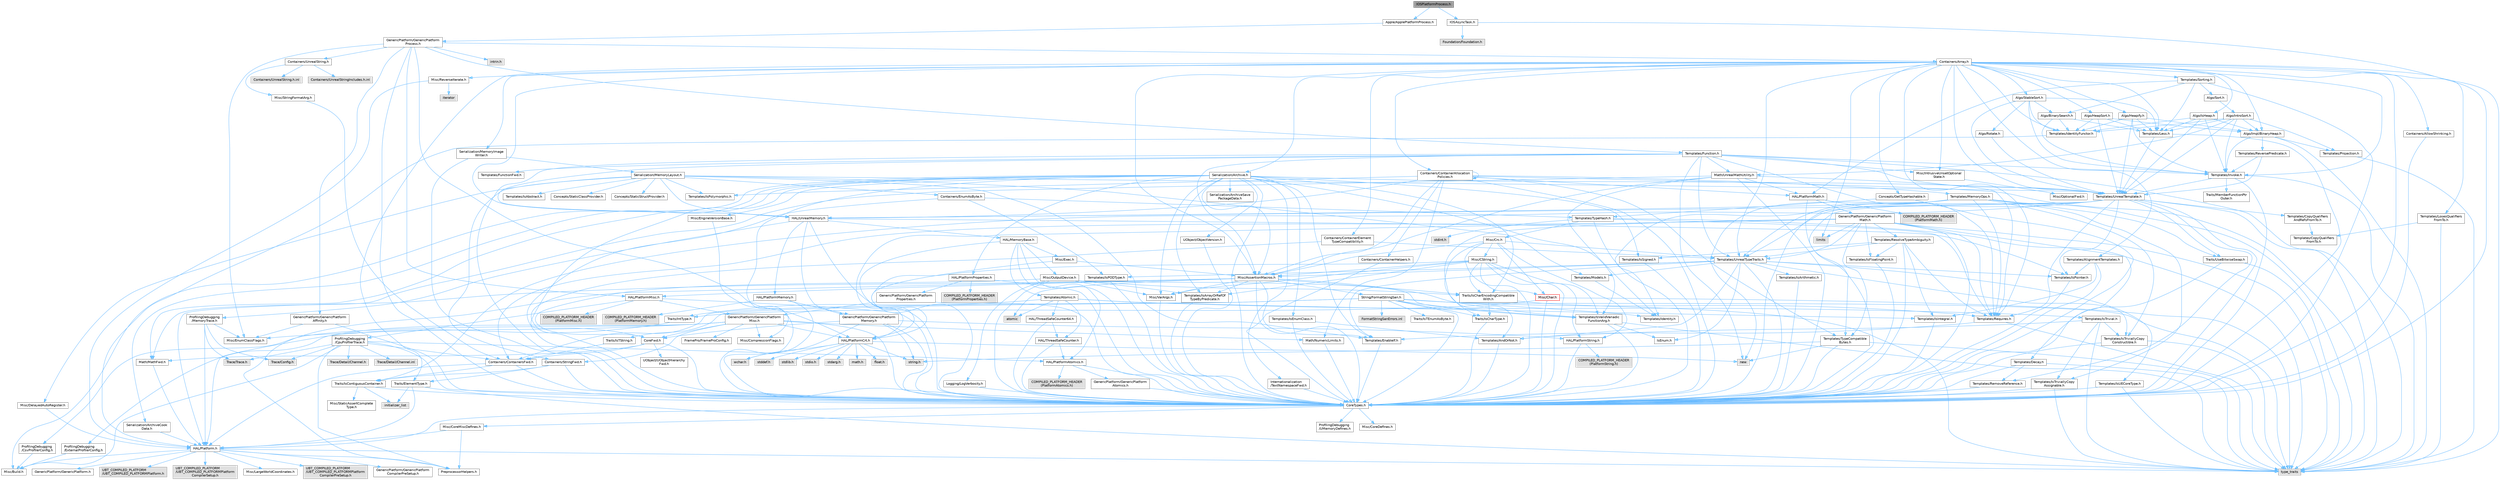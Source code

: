 digraph "IOSPlatformProcess.h"
{
 // INTERACTIVE_SVG=YES
 // LATEX_PDF_SIZE
  bgcolor="transparent";
  edge [fontname=Helvetica,fontsize=10,labelfontname=Helvetica,labelfontsize=10];
  node [fontname=Helvetica,fontsize=10,shape=box,height=0.2,width=0.4];
  Node1 [id="Node000001",label="IOSPlatformProcess.h",height=0.2,width=0.4,color="gray40", fillcolor="grey60", style="filled", fontcolor="black",tooltip=" "];
  Node1 -> Node2 [id="edge1_Node000001_Node000002",color="steelblue1",style="solid",tooltip=" "];
  Node2 [id="Node000002",label="Apple/ApplePlatformProcess.h",height=0.2,width=0.4,color="grey40", fillcolor="white", style="filled",URL="$d3/d32/ApplePlatformProcess_8h.html",tooltip=" "];
  Node2 -> Node3 [id="edge2_Node000002_Node000003",color="steelblue1",style="solid",tooltip=" "];
  Node3 [id="Node000003",label="GenericPlatform/GenericPlatform\lProcess.h",height=0.2,width=0.4,color="grey40", fillcolor="white", style="filled",URL="$d1/dee/GenericPlatformProcess_8h.html",tooltip=" "];
  Node3 -> Node4 [id="edge3_Node000003_Node000004",color="steelblue1",style="solid",tooltip=" "];
  Node4 [id="Node000004",label="Containers/Array.h",height=0.2,width=0.4,color="grey40", fillcolor="white", style="filled",URL="$df/dd0/Array_8h.html",tooltip=" "];
  Node4 -> Node5 [id="edge4_Node000004_Node000005",color="steelblue1",style="solid",tooltip=" "];
  Node5 [id="Node000005",label="CoreTypes.h",height=0.2,width=0.4,color="grey40", fillcolor="white", style="filled",URL="$dc/dec/CoreTypes_8h.html",tooltip=" "];
  Node5 -> Node6 [id="edge5_Node000005_Node000006",color="steelblue1",style="solid",tooltip=" "];
  Node6 [id="Node000006",label="HAL/Platform.h",height=0.2,width=0.4,color="grey40", fillcolor="white", style="filled",URL="$d9/dd0/Platform_8h.html",tooltip=" "];
  Node6 -> Node7 [id="edge6_Node000006_Node000007",color="steelblue1",style="solid",tooltip=" "];
  Node7 [id="Node000007",label="Misc/Build.h",height=0.2,width=0.4,color="grey40", fillcolor="white", style="filled",URL="$d3/dbb/Build_8h.html",tooltip=" "];
  Node6 -> Node8 [id="edge7_Node000006_Node000008",color="steelblue1",style="solid",tooltip=" "];
  Node8 [id="Node000008",label="Misc/LargeWorldCoordinates.h",height=0.2,width=0.4,color="grey40", fillcolor="white", style="filled",URL="$d2/dcb/LargeWorldCoordinates_8h.html",tooltip=" "];
  Node6 -> Node9 [id="edge8_Node000006_Node000009",color="steelblue1",style="solid",tooltip=" "];
  Node9 [id="Node000009",label="type_traits",height=0.2,width=0.4,color="grey60", fillcolor="#E0E0E0", style="filled",tooltip=" "];
  Node6 -> Node10 [id="edge9_Node000006_Node000010",color="steelblue1",style="solid",tooltip=" "];
  Node10 [id="Node000010",label="PreprocessorHelpers.h",height=0.2,width=0.4,color="grey40", fillcolor="white", style="filled",URL="$db/ddb/PreprocessorHelpers_8h.html",tooltip=" "];
  Node6 -> Node11 [id="edge10_Node000006_Node000011",color="steelblue1",style="solid",tooltip=" "];
  Node11 [id="Node000011",label="UBT_COMPILED_PLATFORM\l/UBT_COMPILED_PLATFORMPlatform\lCompilerPreSetup.h",height=0.2,width=0.4,color="grey60", fillcolor="#E0E0E0", style="filled",tooltip=" "];
  Node6 -> Node12 [id="edge11_Node000006_Node000012",color="steelblue1",style="solid",tooltip=" "];
  Node12 [id="Node000012",label="GenericPlatform/GenericPlatform\lCompilerPreSetup.h",height=0.2,width=0.4,color="grey40", fillcolor="white", style="filled",URL="$d9/dc8/GenericPlatformCompilerPreSetup_8h.html",tooltip=" "];
  Node6 -> Node13 [id="edge12_Node000006_Node000013",color="steelblue1",style="solid",tooltip=" "];
  Node13 [id="Node000013",label="GenericPlatform/GenericPlatform.h",height=0.2,width=0.4,color="grey40", fillcolor="white", style="filled",URL="$d6/d84/GenericPlatform_8h.html",tooltip=" "];
  Node6 -> Node14 [id="edge13_Node000006_Node000014",color="steelblue1",style="solid",tooltip=" "];
  Node14 [id="Node000014",label="UBT_COMPILED_PLATFORM\l/UBT_COMPILED_PLATFORMPlatform.h",height=0.2,width=0.4,color="grey60", fillcolor="#E0E0E0", style="filled",tooltip=" "];
  Node6 -> Node15 [id="edge14_Node000006_Node000015",color="steelblue1",style="solid",tooltip=" "];
  Node15 [id="Node000015",label="UBT_COMPILED_PLATFORM\l/UBT_COMPILED_PLATFORMPlatform\lCompilerSetup.h",height=0.2,width=0.4,color="grey60", fillcolor="#E0E0E0", style="filled",tooltip=" "];
  Node5 -> Node16 [id="edge15_Node000005_Node000016",color="steelblue1",style="solid",tooltip=" "];
  Node16 [id="Node000016",label="ProfilingDebugging\l/UMemoryDefines.h",height=0.2,width=0.4,color="grey40", fillcolor="white", style="filled",URL="$d2/da2/UMemoryDefines_8h.html",tooltip=" "];
  Node5 -> Node17 [id="edge16_Node000005_Node000017",color="steelblue1",style="solid",tooltip=" "];
  Node17 [id="Node000017",label="Misc/CoreMiscDefines.h",height=0.2,width=0.4,color="grey40", fillcolor="white", style="filled",URL="$da/d38/CoreMiscDefines_8h.html",tooltip=" "];
  Node17 -> Node6 [id="edge17_Node000017_Node000006",color="steelblue1",style="solid",tooltip=" "];
  Node17 -> Node10 [id="edge18_Node000017_Node000010",color="steelblue1",style="solid",tooltip=" "];
  Node5 -> Node18 [id="edge19_Node000005_Node000018",color="steelblue1",style="solid",tooltip=" "];
  Node18 [id="Node000018",label="Misc/CoreDefines.h",height=0.2,width=0.4,color="grey40", fillcolor="white", style="filled",URL="$d3/dd2/CoreDefines_8h.html",tooltip=" "];
  Node4 -> Node19 [id="edge20_Node000004_Node000019",color="steelblue1",style="solid",tooltip=" "];
  Node19 [id="Node000019",label="Misc/AssertionMacros.h",height=0.2,width=0.4,color="grey40", fillcolor="white", style="filled",URL="$d0/dfa/AssertionMacros_8h.html",tooltip=" "];
  Node19 -> Node5 [id="edge21_Node000019_Node000005",color="steelblue1",style="solid",tooltip=" "];
  Node19 -> Node6 [id="edge22_Node000019_Node000006",color="steelblue1",style="solid",tooltip=" "];
  Node19 -> Node20 [id="edge23_Node000019_Node000020",color="steelblue1",style="solid",tooltip=" "];
  Node20 [id="Node000020",label="HAL/PlatformMisc.h",height=0.2,width=0.4,color="grey40", fillcolor="white", style="filled",URL="$d0/df5/PlatformMisc_8h.html",tooltip=" "];
  Node20 -> Node5 [id="edge24_Node000020_Node000005",color="steelblue1",style="solid",tooltip=" "];
  Node20 -> Node21 [id="edge25_Node000020_Node000021",color="steelblue1",style="solid",tooltip=" "];
  Node21 [id="Node000021",label="GenericPlatform/GenericPlatform\lMisc.h",height=0.2,width=0.4,color="grey40", fillcolor="white", style="filled",URL="$db/d9a/GenericPlatformMisc_8h.html",tooltip=" "];
  Node21 -> Node22 [id="edge26_Node000021_Node000022",color="steelblue1",style="solid",tooltip=" "];
  Node22 [id="Node000022",label="Containers/StringFwd.h",height=0.2,width=0.4,color="grey40", fillcolor="white", style="filled",URL="$df/d37/StringFwd_8h.html",tooltip=" "];
  Node22 -> Node5 [id="edge27_Node000022_Node000005",color="steelblue1",style="solid",tooltip=" "];
  Node22 -> Node23 [id="edge28_Node000022_Node000023",color="steelblue1",style="solid",tooltip=" "];
  Node23 [id="Node000023",label="Traits/ElementType.h",height=0.2,width=0.4,color="grey40", fillcolor="white", style="filled",URL="$d5/d4f/ElementType_8h.html",tooltip=" "];
  Node23 -> Node6 [id="edge29_Node000023_Node000006",color="steelblue1",style="solid",tooltip=" "];
  Node23 -> Node24 [id="edge30_Node000023_Node000024",color="steelblue1",style="solid",tooltip=" "];
  Node24 [id="Node000024",label="initializer_list",height=0.2,width=0.4,color="grey60", fillcolor="#E0E0E0", style="filled",tooltip=" "];
  Node23 -> Node9 [id="edge31_Node000023_Node000009",color="steelblue1",style="solid",tooltip=" "];
  Node22 -> Node25 [id="edge32_Node000022_Node000025",color="steelblue1",style="solid",tooltip=" "];
  Node25 [id="Node000025",label="Traits/IsContiguousContainer.h",height=0.2,width=0.4,color="grey40", fillcolor="white", style="filled",URL="$d5/d3c/IsContiguousContainer_8h.html",tooltip=" "];
  Node25 -> Node5 [id="edge33_Node000025_Node000005",color="steelblue1",style="solid",tooltip=" "];
  Node25 -> Node26 [id="edge34_Node000025_Node000026",color="steelblue1",style="solid",tooltip=" "];
  Node26 [id="Node000026",label="Misc/StaticAssertComplete\lType.h",height=0.2,width=0.4,color="grey40", fillcolor="white", style="filled",URL="$d5/d4e/StaticAssertCompleteType_8h.html",tooltip=" "];
  Node25 -> Node24 [id="edge35_Node000025_Node000024",color="steelblue1",style="solid",tooltip=" "];
  Node21 -> Node27 [id="edge36_Node000021_Node000027",color="steelblue1",style="solid",tooltip=" "];
  Node27 [id="Node000027",label="CoreFwd.h",height=0.2,width=0.4,color="grey40", fillcolor="white", style="filled",URL="$d1/d1e/CoreFwd_8h.html",tooltip=" "];
  Node27 -> Node5 [id="edge37_Node000027_Node000005",color="steelblue1",style="solid",tooltip=" "];
  Node27 -> Node28 [id="edge38_Node000027_Node000028",color="steelblue1",style="solid",tooltip=" "];
  Node28 [id="Node000028",label="Containers/ContainersFwd.h",height=0.2,width=0.4,color="grey40", fillcolor="white", style="filled",URL="$d4/d0a/ContainersFwd_8h.html",tooltip=" "];
  Node28 -> Node6 [id="edge39_Node000028_Node000006",color="steelblue1",style="solid",tooltip=" "];
  Node28 -> Node5 [id="edge40_Node000028_Node000005",color="steelblue1",style="solid",tooltip=" "];
  Node28 -> Node25 [id="edge41_Node000028_Node000025",color="steelblue1",style="solid",tooltip=" "];
  Node27 -> Node29 [id="edge42_Node000027_Node000029",color="steelblue1",style="solid",tooltip=" "];
  Node29 [id="Node000029",label="Math/MathFwd.h",height=0.2,width=0.4,color="grey40", fillcolor="white", style="filled",URL="$d2/d10/MathFwd_8h.html",tooltip=" "];
  Node29 -> Node6 [id="edge43_Node000029_Node000006",color="steelblue1",style="solid",tooltip=" "];
  Node27 -> Node30 [id="edge44_Node000027_Node000030",color="steelblue1",style="solid",tooltip=" "];
  Node30 [id="Node000030",label="UObject/UObjectHierarchy\lFwd.h",height=0.2,width=0.4,color="grey40", fillcolor="white", style="filled",URL="$d3/d13/UObjectHierarchyFwd_8h.html",tooltip=" "];
  Node21 -> Node5 [id="edge45_Node000021_Node000005",color="steelblue1",style="solid",tooltip=" "];
  Node21 -> Node31 [id="edge46_Node000021_Node000031",color="steelblue1",style="solid",tooltip=" "];
  Node31 [id="Node000031",label="FramePro/FrameProConfig.h",height=0.2,width=0.4,color="grey40", fillcolor="white", style="filled",URL="$d7/d90/FrameProConfig_8h.html",tooltip=" "];
  Node21 -> Node32 [id="edge47_Node000021_Node000032",color="steelblue1",style="solid",tooltip=" "];
  Node32 [id="Node000032",label="HAL/PlatformCrt.h",height=0.2,width=0.4,color="grey40", fillcolor="white", style="filled",URL="$d8/d75/PlatformCrt_8h.html",tooltip=" "];
  Node32 -> Node33 [id="edge48_Node000032_Node000033",color="steelblue1",style="solid",tooltip=" "];
  Node33 [id="Node000033",label="new",height=0.2,width=0.4,color="grey60", fillcolor="#E0E0E0", style="filled",tooltip=" "];
  Node32 -> Node34 [id="edge49_Node000032_Node000034",color="steelblue1",style="solid",tooltip=" "];
  Node34 [id="Node000034",label="wchar.h",height=0.2,width=0.4,color="grey60", fillcolor="#E0E0E0", style="filled",tooltip=" "];
  Node32 -> Node35 [id="edge50_Node000032_Node000035",color="steelblue1",style="solid",tooltip=" "];
  Node35 [id="Node000035",label="stddef.h",height=0.2,width=0.4,color="grey60", fillcolor="#E0E0E0", style="filled",tooltip=" "];
  Node32 -> Node36 [id="edge51_Node000032_Node000036",color="steelblue1",style="solid",tooltip=" "];
  Node36 [id="Node000036",label="stdlib.h",height=0.2,width=0.4,color="grey60", fillcolor="#E0E0E0", style="filled",tooltip=" "];
  Node32 -> Node37 [id="edge52_Node000032_Node000037",color="steelblue1",style="solid",tooltip=" "];
  Node37 [id="Node000037",label="stdio.h",height=0.2,width=0.4,color="grey60", fillcolor="#E0E0E0", style="filled",tooltip=" "];
  Node32 -> Node38 [id="edge53_Node000032_Node000038",color="steelblue1",style="solid",tooltip=" "];
  Node38 [id="Node000038",label="stdarg.h",height=0.2,width=0.4,color="grey60", fillcolor="#E0E0E0", style="filled",tooltip=" "];
  Node32 -> Node39 [id="edge54_Node000032_Node000039",color="steelblue1",style="solid",tooltip=" "];
  Node39 [id="Node000039",label="math.h",height=0.2,width=0.4,color="grey60", fillcolor="#E0E0E0", style="filled",tooltip=" "];
  Node32 -> Node40 [id="edge55_Node000032_Node000040",color="steelblue1",style="solid",tooltip=" "];
  Node40 [id="Node000040",label="float.h",height=0.2,width=0.4,color="grey60", fillcolor="#E0E0E0", style="filled",tooltip=" "];
  Node32 -> Node41 [id="edge56_Node000032_Node000041",color="steelblue1",style="solid",tooltip=" "];
  Node41 [id="Node000041",label="string.h",height=0.2,width=0.4,color="grey60", fillcolor="#E0E0E0", style="filled",tooltip=" "];
  Node21 -> Node42 [id="edge57_Node000021_Node000042",color="steelblue1",style="solid",tooltip=" "];
  Node42 [id="Node000042",label="Math/NumericLimits.h",height=0.2,width=0.4,color="grey40", fillcolor="white", style="filled",URL="$df/d1b/NumericLimits_8h.html",tooltip=" "];
  Node42 -> Node5 [id="edge58_Node000042_Node000005",color="steelblue1",style="solid",tooltip=" "];
  Node21 -> Node43 [id="edge59_Node000021_Node000043",color="steelblue1",style="solid",tooltip=" "];
  Node43 [id="Node000043",label="Misc/CompressionFlags.h",height=0.2,width=0.4,color="grey40", fillcolor="white", style="filled",URL="$d9/d76/CompressionFlags_8h.html",tooltip=" "];
  Node21 -> Node44 [id="edge60_Node000021_Node000044",color="steelblue1",style="solid",tooltip=" "];
  Node44 [id="Node000044",label="Misc/EnumClassFlags.h",height=0.2,width=0.4,color="grey40", fillcolor="white", style="filled",URL="$d8/de7/EnumClassFlags_8h.html",tooltip=" "];
  Node21 -> Node45 [id="edge61_Node000021_Node000045",color="steelblue1",style="solid",tooltip=" "];
  Node45 [id="Node000045",label="ProfilingDebugging\l/CsvProfilerConfig.h",height=0.2,width=0.4,color="grey40", fillcolor="white", style="filled",URL="$d3/d88/CsvProfilerConfig_8h.html",tooltip=" "];
  Node45 -> Node7 [id="edge62_Node000045_Node000007",color="steelblue1",style="solid",tooltip=" "];
  Node21 -> Node46 [id="edge63_Node000021_Node000046",color="steelblue1",style="solid",tooltip=" "];
  Node46 [id="Node000046",label="ProfilingDebugging\l/ExternalProfilerConfig.h",height=0.2,width=0.4,color="grey40", fillcolor="white", style="filled",URL="$d3/dbb/ExternalProfilerConfig_8h.html",tooltip=" "];
  Node46 -> Node7 [id="edge64_Node000046_Node000007",color="steelblue1",style="solid",tooltip=" "];
  Node20 -> Node47 [id="edge65_Node000020_Node000047",color="steelblue1",style="solid",tooltip=" "];
  Node47 [id="Node000047",label="COMPILED_PLATFORM_HEADER\l(PlatformMisc.h)",height=0.2,width=0.4,color="grey60", fillcolor="#E0E0E0", style="filled",tooltip=" "];
  Node20 -> Node48 [id="edge66_Node000020_Node000048",color="steelblue1",style="solid",tooltip=" "];
  Node48 [id="Node000048",label="ProfilingDebugging\l/CpuProfilerTrace.h",height=0.2,width=0.4,color="grey40", fillcolor="white", style="filled",URL="$da/dcb/CpuProfilerTrace_8h.html",tooltip=" "];
  Node48 -> Node5 [id="edge67_Node000048_Node000005",color="steelblue1",style="solid",tooltip=" "];
  Node48 -> Node28 [id="edge68_Node000048_Node000028",color="steelblue1",style="solid",tooltip=" "];
  Node48 -> Node49 [id="edge69_Node000048_Node000049",color="steelblue1",style="solid",tooltip=" "];
  Node49 [id="Node000049",label="HAL/PlatformAtomics.h",height=0.2,width=0.4,color="grey40", fillcolor="white", style="filled",URL="$d3/d36/PlatformAtomics_8h.html",tooltip=" "];
  Node49 -> Node5 [id="edge70_Node000049_Node000005",color="steelblue1",style="solid",tooltip=" "];
  Node49 -> Node50 [id="edge71_Node000049_Node000050",color="steelblue1",style="solid",tooltip=" "];
  Node50 [id="Node000050",label="GenericPlatform/GenericPlatform\lAtomics.h",height=0.2,width=0.4,color="grey40", fillcolor="white", style="filled",URL="$da/d72/GenericPlatformAtomics_8h.html",tooltip=" "];
  Node50 -> Node5 [id="edge72_Node000050_Node000005",color="steelblue1",style="solid",tooltip=" "];
  Node49 -> Node51 [id="edge73_Node000049_Node000051",color="steelblue1",style="solid",tooltip=" "];
  Node51 [id="Node000051",label="COMPILED_PLATFORM_HEADER\l(PlatformAtomics.h)",height=0.2,width=0.4,color="grey60", fillcolor="#E0E0E0", style="filled",tooltip=" "];
  Node48 -> Node10 [id="edge74_Node000048_Node000010",color="steelblue1",style="solid",tooltip=" "];
  Node48 -> Node7 [id="edge75_Node000048_Node000007",color="steelblue1",style="solid",tooltip=" "];
  Node48 -> Node52 [id="edge76_Node000048_Node000052",color="steelblue1",style="solid",tooltip=" "];
  Node52 [id="Node000052",label="Trace/Config.h",height=0.2,width=0.4,color="grey60", fillcolor="#E0E0E0", style="filled",tooltip=" "];
  Node48 -> Node53 [id="edge77_Node000048_Node000053",color="steelblue1",style="solid",tooltip=" "];
  Node53 [id="Node000053",label="Trace/Detail/Channel.h",height=0.2,width=0.4,color="grey60", fillcolor="#E0E0E0", style="filled",tooltip=" "];
  Node48 -> Node54 [id="edge78_Node000048_Node000054",color="steelblue1",style="solid",tooltip=" "];
  Node54 [id="Node000054",label="Trace/Detail/Channel.inl",height=0.2,width=0.4,color="grey60", fillcolor="#E0E0E0", style="filled",tooltip=" "];
  Node48 -> Node55 [id="edge79_Node000048_Node000055",color="steelblue1",style="solid",tooltip=" "];
  Node55 [id="Node000055",label="Trace/Trace.h",height=0.2,width=0.4,color="grey60", fillcolor="#E0E0E0", style="filled",tooltip=" "];
  Node19 -> Node10 [id="edge80_Node000019_Node000010",color="steelblue1",style="solid",tooltip=" "];
  Node19 -> Node56 [id="edge81_Node000019_Node000056",color="steelblue1",style="solid",tooltip=" "];
  Node56 [id="Node000056",label="Templates/EnableIf.h",height=0.2,width=0.4,color="grey40", fillcolor="white", style="filled",URL="$d7/d60/EnableIf_8h.html",tooltip=" "];
  Node56 -> Node5 [id="edge82_Node000056_Node000005",color="steelblue1",style="solid",tooltip=" "];
  Node19 -> Node57 [id="edge83_Node000019_Node000057",color="steelblue1",style="solid",tooltip=" "];
  Node57 [id="Node000057",label="Templates/IsArrayOrRefOf\lTypeByPredicate.h",height=0.2,width=0.4,color="grey40", fillcolor="white", style="filled",URL="$d6/da1/IsArrayOrRefOfTypeByPredicate_8h.html",tooltip=" "];
  Node57 -> Node5 [id="edge84_Node000057_Node000005",color="steelblue1",style="solid",tooltip=" "];
  Node19 -> Node58 [id="edge85_Node000019_Node000058",color="steelblue1",style="solid",tooltip=" "];
  Node58 [id="Node000058",label="Templates/IsValidVariadic\lFunctionArg.h",height=0.2,width=0.4,color="grey40", fillcolor="white", style="filled",URL="$d0/dc8/IsValidVariadicFunctionArg_8h.html",tooltip=" "];
  Node58 -> Node5 [id="edge86_Node000058_Node000005",color="steelblue1",style="solid",tooltip=" "];
  Node58 -> Node59 [id="edge87_Node000058_Node000059",color="steelblue1",style="solid",tooltip=" "];
  Node59 [id="Node000059",label="IsEnum.h",height=0.2,width=0.4,color="grey40", fillcolor="white", style="filled",URL="$d4/de5/IsEnum_8h.html",tooltip=" "];
  Node58 -> Node9 [id="edge88_Node000058_Node000009",color="steelblue1",style="solid",tooltip=" "];
  Node19 -> Node60 [id="edge89_Node000019_Node000060",color="steelblue1",style="solid",tooltip=" "];
  Node60 [id="Node000060",label="Traits/IsCharEncodingCompatible\lWith.h",height=0.2,width=0.4,color="grey40", fillcolor="white", style="filled",URL="$df/dd1/IsCharEncodingCompatibleWith_8h.html",tooltip=" "];
  Node60 -> Node9 [id="edge90_Node000060_Node000009",color="steelblue1",style="solid",tooltip=" "];
  Node60 -> Node61 [id="edge91_Node000060_Node000061",color="steelblue1",style="solid",tooltip=" "];
  Node61 [id="Node000061",label="Traits/IsCharType.h",height=0.2,width=0.4,color="grey40", fillcolor="white", style="filled",URL="$db/d51/IsCharType_8h.html",tooltip=" "];
  Node61 -> Node5 [id="edge92_Node000061_Node000005",color="steelblue1",style="solid",tooltip=" "];
  Node19 -> Node62 [id="edge93_Node000019_Node000062",color="steelblue1",style="solid",tooltip=" "];
  Node62 [id="Node000062",label="Misc/VarArgs.h",height=0.2,width=0.4,color="grey40", fillcolor="white", style="filled",URL="$d5/d6f/VarArgs_8h.html",tooltip=" "];
  Node62 -> Node5 [id="edge94_Node000062_Node000005",color="steelblue1",style="solid",tooltip=" "];
  Node19 -> Node63 [id="edge95_Node000019_Node000063",color="steelblue1",style="solid",tooltip=" "];
  Node63 [id="Node000063",label="String/FormatStringSan.h",height=0.2,width=0.4,color="grey40", fillcolor="white", style="filled",URL="$d3/d8b/FormatStringSan_8h.html",tooltip=" "];
  Node63 -> Node9 [id="edge96_Node000063_Node000009",color="steelblue1",style="solid",tooltip=" "];
  Node63 -> Node5 [id="edge97_Node000063_Node000005",color="steelblue1",style="solid",tooltip=" "];
  Node63 -> Node64 [id="edge98_Node000063_Node000064",color="steelblue1",style="solid",tooltip=" "];
  Node64 [id="Node000064",label="Templates/Requires.h",height=0.2,width=0.4,color="grey40", fillcolor="white", style="filled",URL="$dc/d96/Requires_8h.html",tooltip=" "];
  Node64 -> Node56 [id="edge99_Node000064_Node000056",color="steelblue1",style="solid",tooltip=" "];
  Node64 -> Node9 [id="edge100_Node000064_Node000009",color="steelblue1",style="solid",tooltip=" "];
  Node63 -> Node65 [id="edge101_Node000063_Node000065",color="steelblue1",style="solid",tooltip=" "];
  Node65 [id="Node000065",label="Templates/Identity.h",height=0.2,width=0.4,color="grey40", fillcolor="white", style="filled",URL="$d0/dd5/Identity_8h.html",tooltip=" "];
  Node63 -> Node58 [id="edge102_Node000063_Node000058",color="steelblue1",style="solid",tooltip=" "];
  Node63 -> Node61 [id="edge103_Node000063_Node000061",color="steelblue1",style="solid",tooltip=" "];
  Node63 -> Node66 [id="edge104_Node000063_Node000066",color="steelblue1",style="solid",tooltip=" "];
  Node66 [id="Node000066",label="Traits/IsTEnumAsByte.h",height=0.2,width=0.4,color="grey40", fillcolor="white", style="filled",URL="$d1/de6/IsTEnumAsByte_8h.html",tooltip=" "];
  Node63 -> Node67 [id="edge105_Node000063_Node000067",color="steelblue1",style="solid",tooltip=" "];
  Node67 [id="Node000067",label="Traits/IsTString.h",height=0.2,width=0.4,color="grey40", fillcolor="white", style="filled",URL="$d0/df8/IsTString_8h.html",tooltip=" "];
  Node67 -> Node28 [id="edge106_Node000067_Node000028",color="steelblue1",style="solid",tooltip=" "];
  Node63 -> Node28 [id="edge107_Node000063_Node000028",color="steelblue1",style="solid",tooltip=" "];
  Node63 -> Node68 [id="edge108_Node000063_Node000068",color="steelblue1",style="solid",tooltip=" "];
  Node68 [id="Node000068",label="FormatStringSanErrors.inl",height=0.2,width=0.4,color="grey60", fillcolor="#E0E0E0", style="filled",tooltip=" "];
  Node19 -> Node69 [id="edge109_Node000019_Node000069",color="steelblue1",style="solid",tooltip=" "];
  Node69 [id="Node000069",label="atomic",height=0.2,width=0.4,color="grey60", fillcolor="#E0E0E0", style="filled",tooltip=" "];
  Node4 -> Node70 [id="edge110_Node000004_Node000070",color="steelblue1",style="solid",tooltip=" "];
  Node70 [id="Node000070",label="Misc/IntrusiveUnsetOptional\lState.h",height=0.2,width=0.4,color="grey40", fillcolor="white", style="filled",URL="$d2/d0a/IntrusiveUnsetOptionalState_8h.html",tooltip=" "];
  Node70 -> Node71 [id="edge111_Node000070_Node000071",color="steelblue1",style="solid",tooltip=" "];
  Node71 [id="Node000071",label="Misc/OptionalFwd.h",height=0.2,width=0.4,color="grey40", fillcolor="white", style="filled",URL="$dc/d50/OptionalFwd_8h.html",tooltip=" "];
  Node4 -> Node72 [id="edge112_Node000004_Node000072",color="steelblue1",style="solid",tooltip=" "];
  Node72 [id="Node000072",label="Misc/ReverseIterate.h",height=0.2,width=0.4,color="grey40", fillcolor="white", style="filled",URL="$db/de3/ReverseIterate_8h.html",tooltip=" "];
  Node72 -> Node6 [id="edge113_Node000072_Node000006",color="steelblue1",style="solid",tooltip=" "];
  Node72 -> Node73 [id="edge114_Node000072_Node000073",color="steelblue1",style="solid",tooltip=" "];
  Node73 [id="Node000073",label="iterator",height=0.2,width=0.4,color="grey60", fillcolor="#E0E0E0", style="filled",tooltip=" "];
  Node4 -> Node74 [id="edge115_Node000004_Node000074",color="steelblue1",style="solid",tooltip=" "];
  Node74 [id="Node000074",label="HAL/UnrealMemory.h",height=0.2,width=0.4,color="grey40", fillcolor="white", style="filled",URL="$d9/d96/UnrealMemory_8h.html",tooltip=" "];
  Node74 -> Node5 [id="edge116_Node000074_Node000005",color="steelblue1",style="solid",tooltip=" "];
  Node74 -> Node75 [id="edge117_Node000074_Node000075",color="steelblue1",style="solid",tooltip=" "];
  Node75 [id="Node000075",label="GenericPlatform/GenericPlatform\lMemory.h",height=0.2,width=0.4,color="grey40", fillcolor="white", style="filled",URL="$dd/d22/GenericPlatformMemory_8h.html",tooltip=" "];
  Node75 -> Node27 [id="edge118_Node000075_Node000027",color="steelblue1",style="solid",tooltip=" "];
  Node75 -> Node5 [id="edge119_Node000075_Node000005",color="steelblue1",style="solid",tooltip=" "];
  Node75 -> Node76 [id="edge120_Node000075_Node000076",color="steelblue1",style="solid",tooltip=" "];
  Node76 [id="Node000076",label="HAL/PlatformString.h",height=0.2,width=0.4,color="grey40", fillcolor="white", style="filled",URL="$db/db5/PlatformString_8h.html",tooltip=" "];
  Node76 -> Node5 [id="edge121_Node000076_Node000005",color="steelblue1",style="solid",tooltip=" "];
  Node76 -> Node77 [id="edge122_Node000076_Node000077",color="steelblue1",style="solid",tooltip=" "];
  Node77 [id="Node000077",label="COMPILED_PLATFORM_HEADER\l(PlatformString.h)",height=0.2,width=0.4,color="grey60", fillcolor="#E0E0E0", style="filled",tooltip=" "];
  Node75 -> Node41 [id="edge123_Node000075_Node000041",color="steelblue1",style="solid",tooltip=" "];
  Node75 -> Node34 [id="edge124_Node000075_Node000034",color="steelblue1",style="solid",tooltip=" "];
  Node74 -> Node78 [id="edge125_Node000074_Node000078",color="steelblue1",style="solid",tooltip=" "];
  Node78 [id="Node000078",label="HAL/MemoryBase.h",height=0.2,width=0.4,color="grey40", fillcolor="white", style="filled",URL="$d6/d9f/MemoryBase_8h.html",tooltip=" "];
  Node78 -> Node5 [id="edge126_Node000078_Node000005",color="steelblue1",style="solid",tooltip=" "];
  Node78 -> Node49 [id="edge127_Node000078_Node000049",color="steelblue1",style="solid",tooltip=" "];
  Node78 -> Node32 [id="edge128_Node000078_Node000032",color="steelblue1",style="solid",tooltip=" "];
  Node78 -> Node79 [id="edge129_Node000078_Node000079",color="steelblue1",style="solid",tooltip=" "];
  Node79 [id="Node000079",label="Misc/Exec.h",height=0.2,width=0.4,color="grey40", fillcolor="white", style="filled",URL="$de/ddb/Exec_8h.html",tooltip=" "];
  Node79 -> Node5 [id="edge130_Node000079_Node000005",color="steelblue1",style="solid",tooltip=" "];
  Node79 -> Node19 [id="edge131_Node000079_Node000019",color="steelblue1",style="solid",tooltip=" "];
  Node78 -> Node80 [id="edge132_Node000078_Node000080",color="steelblue1",style="solid",tooltip=" "];
  Node80 [id="Node000080",label="Misc/OutputDevice.h",height=0.2,width=0.4,color="grey40", fillcolor="white", style="filled",URL="$d7/d32/OutputDevice_8h.html",tooltip=" "];
  Node80 -> Node27 [id="edge133_Node000080_Node000027",color="steelblue1",style="solid",tooltip=" "];
  Node80 -> Node5 [id="edge134_Node000080_Node000005",color="steelblue1",style="solid",tooltip=" "];
  Node80 -> Node81 [id="edge135_Node000080_Node000081",color="steelblue1",style="solid",tooltip=" "];
  Node81 [id="Node000081",label="Logging/LogVerbosity.h",height=0.2,width=0.4,color="grey40", fillcolor="white", style="filled",URL="$d2/d8f/LogVerbosity_8h.html",tooltip=" "];
  Node81 -> Node5 [id="edge136_Node000081_Node000005",color="steelblue1",style="solid",tooltip=" "];
  Node80 -> Node62 [id="edge137_Node000080_Node000062",color="steelblue1",style="solid",tooltip=" "];
  Node80 -> Node57 [id="edge138_Node000080_Node000057",color="steelblue1",style="solid",tooltip=" "];
  Node80 -> Node58 [id="edge139_Node000080_Node000058",color="steelblue1",style="solid",tooltip=" "];
  Node80 -> Node60 [id="edge140_Node000080_Node000060",color="steelblue1",style="solid",tooltip=" "];
  Node78 -> Node82 [id="edge141_Node000078_Node000082",color="steelblue1",style="solid",tooltip=" "];
  Node82 [id="Node000082",label="Templates/Atomic.h",height=0.2,width=0.4,color="grey40", fillcolor="white", style="filled",URL="$d3/d91/Atomic_8h.html",tooltip=" "];
  Node82 -> Node83 [id="edge142_Node000082_Node000083",color="steelblue1",style="solid",tooltip=" "];
  Node83 [id="Node000083",label="HAL/ThreadSafeCounter.h",height=0.2,width=0.4,color="grey40", fillcolor="white", style="filled",URL="$dc/dc9/ThreadSafeCounter_8h.html",tooltip=" "];
  Node83 -> Node5 [id="edge143_Node000083_Node000005",color="steelblue1",style="solid",tooltip=" "];
  Node83 -> Node49 [id="edge144_Node000083_Node000049",color="steelblue1",style="solid",tooltip=" "];
  Node82 -> Node84 [id="edge145_Node000082_Node000084",color="steelblue1",style="solid",tooltip=" "];
  Node84 [id="Node000084",label="HAL/ThreadSafeCounter64.h",height=0.2,width=0.4,color="grey40", fillcolor="white", style="filled",URL="$d0/d12/ThreadSafeCounter64_8h.html",tooltip=" "];
  Node84 -> Node5 [id="edge146_Node000084_Node000005",color="steelblue1",style="solid",tooltip=" "];
  Node84 -> Node83 [id="edge147_Node000084_Node000083",color="steelblue1",style="solid",tooltip=" "];
  Node82 -> Node85 [id="edge148_Node000082_Node000085",color="steelblue1",style="solid",tooltip=" "];
  Node85 [id="Node000085",label="Templates/IsIntegral.h",height=0.2,width=0.4,color="grey40", fillcolor="white", style="filled",URL="$da/d64/IsIntegral_8h.html",tooltip=" "];
  Node85 -> Node5 [id="edge149_Node000085_Node000005",color="steelblue1",style="solid",tooltip=" "];
  Node82 -> Node86 [id="edge150_Node000082_Node000086",color="steelblue1",style="solid",tooltip=" "];
  Node86 [id="Node000086",label="Templates/IsTrivial.h",height=0.2,width=0.4,color="grey40", fillcolor="white", style="filled",URL="$da/d4c/IsTrivial_8h.html",tooltip=" "];
  Node86 -> Node87 [id="edge151_Node000086_Node000087",color="steelblue1",style="solid",tooltip=" "];
  Node87 [id="Node000087",label="Templates/AndOrNot.h",height=0.2,width=0.4,color="grey40", fillcolor="white", style="filled",URL="$db/d0a/AndOrNot_8h.html",tooltip=" "];
  Node87 -> Node5 [id="edge152_Node000087_Node000005",color="steelblue1",style="solid",tooltip=" "];
  Node86 -> Node88 [id="edge153_Node000086_Node000088",color="steelblue1",style="solid",tooltip=" "];
  Node88 [id="Node000088",label="Templates/IsTriviallyCopy\lConstructible.h",height=0.2,width=0.4,color="grey40", fillcolor="white", style="filled",URL="$d3/d78/IsTriviallyCopyConstructible_8h.html",tooltip=" "];
  Node88 -> Node5 [id="edge154_Node000088_Node000005",color="steelblue1",style="solid",tooltip=" "];
  Node88 -> Node9 [id="edge155_Node000088_Node000009",color="steelblue1",style="solid",tooltip=" "];
  Node86 -> Node89 [id="edge156_Node000086_Node000089",color="steelblue1",style="solid",tooltip=" "];
  Node89 [id="Node000089",label="Templates/IsTriviallyCopy\lAssignable.h",height=0.2,width=0.4,color="grey40", fillcolor="white", style="filled",URL="$d2/df2/IsTriviallyCopyAssignable_8h.html",tooltip=" "];
  Node89 -> Node5 [id="edge157_Node000089_Node000005",color="steelblue1",style="solid",tooltip=" "];
  Node89 -> Node9 [id="edge158_Node000089_Node000009",color="steelblue1",style="solid",tooltip=" "];
  Node86 -> Node9 [id="edge159_Node000086_Node000009",color="steelblue1",style="solid",tooltip=" "];
  Node82 -> Node90 [id="edge160_Node000082_Node000090",color="steelblue1",style="solid",tooltip=" "];
  Node90 [id="Node000090",label="Traits/IntType.h",height=0.2,width=0.4,color="grey40", fillcolor="white", style="filled",URL="$d7/deb/IntType_8h.html",tooltip=" "];
  Node90 -> Node6 [id="edge161_Node000090_Node000006",color="steelblue1",style="solid",tooltip=" "];
  Node82 -> Node69 [id="edge162_Node000082_Node000069",color="steelblue1",style="solid",tooltip=" "];
  Node74 -> Node91 [id="edge163_Node000074_Node000091",color="steelblue1",style="solid",tooltip=" "];
  Node91 [id="Node000091",label="HAL/PlatformMemory.h",height=0.2,width=0.4,color="grey40", fillcolor="white", style="filled",URL="$de/d68/PlatformMemory_8h.html",tooltip=" "];
  Node91 -> Node5 [id="edge164_Node000091_Node000005",color="steelblue1",style="solid",tooltip=" "];
  Node91 -> Node75 [id="edge165_Node000091_Node000075",color="steelblue1",style="solid",tooltip=" "];
  Node91 -> Node92 [id="edge166_Node000091_Node000092",color="steelblue1",style="solid",tooltip=" "];
  Node92 [id="Node000092",label="COMPILED_PLATFORM_HEADER\l(PlatformMemory.h)",height=0.2,width=0.4,color="grey60", fillcolor="#E0E0E0", style="filled",tooltip=" "];
  Node74 -> Node93 [id="edge167_Node000074_Node000093",color="steelblue1",style="solid",tooltip=" "];
  Node93 [id="Node000093",label="ProfilingDebugging\l/MemoryTrace.h",height=0.2,width=0.4,color="grey40", fillcolor="white", style="filled",URL="$da/dd7/MemoryTrace_8h.html",tooltip=" "];
  Node93 -> Node6 [id="edge168_Node000093_Node000006",color="steelblue1",style="solid",tooltip=" "];
  Node93 -> Node44 [id="edge169_Node000093_Node000044",color="steelblue1",style="solid",tooltip=" "];
  Node93 -> Node52 [id="edge170_Node000093_Node000052",color="steelblue1",style="solid",tooltip=" "];
  Node93 -> Node55 [id="edge171_Node000093_Node000055",color="steelblue1",style="solid",tooltip=" "];
  Node74 -> Node94 [id="edge172_Node000074_Node000094",color="steelblue1",style="solid",tooltip=" "];
  Node94 [id="Node000094",label="Templates/IsPointer.h",height=0.2,width=0.4,color="grey40", fillcolor="white", style="filled",URL="$d7/d05/IsPointer_8h.html",tooltip=" "];
  Node94 -> Node5 [id="edge173_Node000094_Node000005",color="steelblue1",style="solid",tooltip=" "];
  Node4 -> Node95 [id="edge174_Node000004_Node000095",color="steelblue1",style="solid",tooltip=" "];
  Node95 [id="Node000095",label="Templates/UnrealTypeTraits.h",height=0.2,width=0.4,color="grey40", fillcolor="white", style="filled",URL="$d2/d2d/UnrealTypeTraits_8h.html",tooltip=" "];
  Node95 -> Node5 [id="edge175_Node000095_Node000005",color="steelblue1",style="solid",tooltip=" "];
  Node95 -> Node94 [id="edge176_Node000095_Node000094",color="steelblue1",style="solid",tooltip=" "];
  Node95 -> Node19 [id="edge177_Node000095_Node000019",color="steelblue1",style="solid",tooltip=" "];
  Node95 -> Node87 [id="edge178_Node000095_Node000087",color="steelblue1",style="solid",tooltip=" "];
  Node95 -> Node56 [id="edge179_Node000095_Node000056",color="steelblue1",style="solid",tooltip=" "];
  Node95 -> Node96 [id="edge180_Node000095_Node000096",color="steelblue1",style="solid",tooltip=" "];
  Node96 [id="Node000096",label="Templates/IsArithmetic.h",height=0.2,width=0.4,color="grey40", fillcolor="white", style="filled",URL="$d2/d5d/IsArithmetic_8h.html",tooltip=" "];
  Node96 -> Node5 [id="edge181_Node000096_Node000005",color="steelblue1",style="solid",tooltip=" "];
  Node95 -> Node59 [id="edge182_Node000095_Node000059",color="steelblue1",style="solid",tooltip=" "];
  Node95 -> Node97 [id="edge183_Node000095_Node000097",color="steelblue1",style="solid",tooltip=" "];
  Node97 [id="Node000097",label="Templates/Models.h",height=0.2,width=0.4,color="grey40", fillcolor="white", style="filled",URL="$d3/d0c/Models_8h.html",tooltip=" "];
  Node97 -> Node65 [id="edge184_Node000097_Node000065",color="steelblue1",style="solid",tooltip=" "];
  Node95 -> Node98 [id="edge185_Node000095_Node000098",color="steelblue1",style="solid",tooltip=" "];
  Node98 [id="Node000098",label="Templates/IsPODType.h",height=0.2,width=0.4,color="grey40", fillcolor="white", style="filled",URL="$d7/db1/IsPODType_8h.html",tooltip=" "];
  Node98 -> Node5 [id="edge186_Node000098_Node000005",color="steelblue1",style="solid",tooltip=" "];
  Node95 -> Node99 [id="edge187_Node000095_Node000099",color="steelblue1",style="solid",tooltip=" "];
  Node99 [id="Node000099",label="Templates/IsUECoreType.h",height=0.2,width=0.4,color="grey40", fillcolor="white", style="filled",URL="$d1/db8/IsUECoreType_8h.html",tooltip=" "];
  Node99 -> Node5 [id="edge188_Node000099_Node000005",color="steelblue1",style="solid",tooltip=" "];
  Node99 -> Node9 [id="edge189_Node000099_Node000009",color="steelblue1",style="solid",tooltip=" "];
  Node95 -> Node88 [id="edge190_Node000095_Node000088",color="steelblue1",style="solid",tooltip=" "];
  Node4 -> Node100 [id="edge191_Node000004_Node000100",color="steelblue1",style="solid",tooltip=" "];
  Node100 [id="Node000100",label="Templates/UnrealTemplate.h",height=0.2,width=0.4,color="grey40", fillcolor="white", style="filled",URL="$d4/d24/UnrealTemplate_8h.html",tooltip=" "];
  Node100 -> Node5 [id="edge192_Node000100_Node000005",color="steelblue1",style="solid",tooltip=" "];
  Node100 -> Node94 [id="edge193_Node000100_Node000094",color="steelblue1",style="solid",tooltip=" "];
  Node100 -> Node74 [id="edge194_Node000100_Node000074",color="steelblue1",style="solid",tooltip=" "];
  Node100 -> Node101 [id="edge195_Node000100_Node000101",color="steelblue1",style="solid",tooltip=" "];
  Node101 [id="Node000101",label="Templates/CopyQualifiers\lAndRefsFromTo.h",height=0.2,width=0.4,color="grey40", fillcolor="white", style="filled",URL="$d3/db3/CopyQualifiersAndRefsFromTo_8h.html",tooltip=" "];
  Node101 -> Node102 [id="edge196_Node000101_Node000102",color="steelblue1",style="solid",tooltip=" "];
  Node102 [id="Node000102",label="Templates/CopyQualifiers\lFromTo.h",height=0.2,width=0.4,color="grey40", fillcolor="white", style="filled",URL="$d5/db4/CopyQualifiersFromTo_8h.html",tooltip=" "];
  Node100 -> Node95 [id="edge197_Node000100_Node000095",color="steelblue1",style="solid",tooltip=" "];
  Node100 -> Node103 [id="edge198_Node000100_Node000103",color="steelblue1",style="solid",tooltip=" "];
  Node103 [id="Node000103",label="Templates/RemoveReference.h",height=0.2,width=0.4,color="grey40", fillcolor="white", style="filled",URL="$da/dbe/RemoveReference_8h.html",tooltip=" "];
  Node103 -> Node5 [id="edge199_Node000103_Node000005",color="steelblue1",style="solid",tooltip=" "];
  Node100 -> Node64 [id="edge200_Node000100_Node000064",color="steelblue1",style="solid",tooltip=" "];
  Node100 -> Node104 [id="edge201_Node000100_Node000104",color="steelblue1",style="solid",tooltip=" "];
  Node104 [id="Node000104",label="Templates/TypeCompatible\lBytes.h",height=0.2,width=0.4,color="grey40", fillcolor="white", style="filled",URL="$df/d0a/TypeCompatibleBytes_8h.html",tooltip=" "];
  Node104 -> Node5 [id="edge202_Node000104_Node000005",color="steelblue1",style="solid",tooltip=" "];
  Node104 -> Node41 [id="edge203_Node000104_Node000041",color="steelblue1",style="solid",tooltip=" "];
  Node104 -> Node33 [id="edge204_Node000104_Node000033",color="steelblue1",style="solid",tooltip=" "];
  Node104 -> Node9 [id="edge205_Node000104_Node000009",color="steelblue1",style="solid",tooltip=" "];
  Node100 -> Node65 [id="edge206_Node000100_Node000065",color="steelblue1",style="solid",tooltip=" "];
  Node100 -> Node25 [id="edge207_Node000100_Node000025",color="steelblue1",style="solid",tooltip=" "];
  Node100 -> Node105 [id="edge208_Node000100_Node000105",color="steelblue1",style="solid",tooltip=" "];
  Node105 [id="Node000105",label="Traits/UseBitwiseSwap.h",height=0.2,width=0.4,color="grey40", fillcolor="white", style="filled",URL="$db/df3/UseBitwiseSwap_8h.html",tooltip=" "];
  Node105 -> Node5 [id="edge209_Node000105_Node000005",color="steelblue1",style="solid",tooltip=" "];
  Node105 -> Node9 [id="edge210_Node000105_Node000009",color="steelblue1",style="solid",tooltip=" "];
  Node100 -> Node9 [id="edge211_Node000100_Node000009",color="steelblue1",style="solid",tooltip=" "];
  Node4 -> Node106 [id="edge212_Node000004_Node000106",color="steelblue1",style="solid",tooltip=" "];
  Node106 [id="Node000106",label="Containers/AllowShrinking.h",height=0.2,width=0.4,color="grey40", fillcolor="white", style="filled",URL="$d7/d1a/AllowShrinking_8h.html",tooltip=" "];
  Node106 -> Node5 [id="edge213_Node000106_Node000005",color="steelblue1",style="solid",tooltip=" "];
  Node4 -> Node107 [id="edge214_Node000004_Node000107",color="steelblue1",style="solid",tooltip=" "];
  Node107 [id="Node000107",label="Containers/ContainerAllocation\lPolicies.h",height=0.2,width=0.4,color="grey40", fillcolor="white", style="filled",URL="$d7/dff/ContainerAllocationPolicies_8h.html",tooltip=" "];
  Node107 -> Node5 [id="edge215_Node000107_Node000005",color="steelblue1",style="solid",tooltip=" "];
  Node107 -> Node108 [id="edge216_Node000107_Node000108",color="steelblue1",style="solid",tooltip=" "];
  Node108 [id="Node000108",label="Containers/ContainerHelpers.h",height=0.2,width=0.4,color="grey40", fillcolor="white", style="filled",URL="$d7/d33/ContainerHelpers_8h.html",tooltip=" "];
  Node108 -> Node5 [id="edge217_Node000108_Node000005",color="steelblue1",style="solid",tooltip=" "];
  Node107 -> Node107 [id="edge218_Node000107_Node000107",color="steelblue1",style="solid",tooltip=" "];
  Node107 -> Node109 [id="edge219_Node000107_Node000109",color="steelblue1",style="solid",tooltip=" "];
  Node109 [id="Node000109",label="HAL/PlatformMath.h",height=0.2,width=0.4,color="grey40", fillcolor="white", style="filled",URL="$dc/d53/PlatformMath_8h.html",tooltip=" "];
  Node109 -> Node5 [id="edge220_Node000109_Node000005",color="steelblue1",style="solid",tooltip=" "];
  Node109 -> Node110 [id="edge221_Node000109_Node000110",color="steelblue1",style="solid",tooltip=" "];
  Node110 [id="Node000110",label="GenericPlatform/GenericPlatform\lMath.h",height=0.2,width=0.4,color="grey40", fillcolor="white", style="filled",URL="$d5/d79/GenericPlatformMath_8h.html",tooltip=" "];
  Node110 -> Node5 [id="edge222_Node000110_Node000005",color="steelblue1",style="solid",tooltip=" "];
  Node110 -> Node28 [id="edge223_Node000110_Node000028",color="steelblue1",style="solid",tooltip=" "];
  Node110 -> Node32 [id="edge224_Node000110_Node000032",color="steelblue1",style="solid",tooltip=" "];
  Node110 -> Node87 [id="edge225_Node000110_Node000087",color="steelblue1",style="solid",tooltip=" "];
  Node110 -> Node111 [id="edge226_Node000110_Node000111",color="steelblue1",style="solid",tooltip=" "];
  Node111 [id="Node000111",label="Templates/Decay.h",height=0.2,width=0.4,color="grey40", fillcolor="white", style="filled",URL="$dd/d0f/Decay_8h.html",tooltip=" "];
  Node111 -> Node5 [id="edge227_Node000111_Node000005",color="steelblue1",style="solid",tooltip=" "];
  Node111 -> Node103 [id="edge228_Node000111_Node000103",color="steelblue1",style="solid",tooltip=" "];
  Node111 -> Node9 [id="edge229_Node000111_Node000009",color="steelblue1",style="solid",tooltip=" "];
  Node110 -> Node112 [id="edge230_Node000110_Node000112",color="steelblue1",style="solid",tooltip=" "];
  Node112 [id="Node000112",label="Templates/IsFloatingPoint.h",height=0.2,width=0.4,color="grey40", fillcolor="white", style="filled",URL="$d3/d11/IsFloatingPoint_8h.html",tooltip=" "];
  Node112 -> Node5 [id="edge231_Node000112_Node000005",color="steelblue1",style="solid",tooltip=" "];
  Node110 -> Node95 [id="edge232_Node000110_Node000095",color="steelblue1",style="solid",tooltip=" "];
  Node110 -> Node64 [id="edge233_Node000110_Node000064",color="steelblue1",style="solid",tooltip=" "];
  Node110 -> Node113 [id="edge234_Node000110_Node000113",color="steelblue1",style="solid",tooltip=" "];
  Node113 [id="Node000113",label="Templates/ResolveTypeAmbiguity.h",height=0.2,width=0.4,color="grey40", fillcolor="white", style="filled",URL="$df/d1f/ResolveTypeAmbiguity_8h.html",tooltip=" "];
  Node113 -> Node5 [id="edge235_Node000113_Node000005",color="steelblue1",style="solid",tooltip=" "];
  Node113 -> Node112 [id="edge236_Node000113_Node000112",color="steelblue1",style="solid",tooltip=" "];
  Node113 -> Node95 [id="edge237_Node000113_Node000095",color="steelblue1",style="solid",tooltip=" "];
  Node113 -> Node114 [id="edge238_Node000113_Node000114",color="steelblue1",style="solid",tooltip=" "];
  Node114 [id="Node000114",label="Templates/IsSigned.h",height=0.2,width=0.4,color="grey40", fillcolor="white", style="filled",URL="$d8/dd8/IsSigned_8h.html",tooltip=" "];
  Node114 -> Node5 [id="edge239_Node000114_Node000005",color="steelblue1",style="solid",tooltip=" "];
  Node113 -> Node85 [id="edge240_Node000113_Node000085",color="steelblue1",style="solid",tooltip=" "];
  Node113 -> Node64 [id="edge241_Node000113_Node000064",color="steelblue1",style="solid",tooltip=" "];
  Node110 -> Node104 [id="edge242_Node000110_Node000104",color="steelblue1",style="solid",tooltip=" "];
  Node110 -> Node115 [id="edge243_Node000110_Node000115",color="steelblue1",style="solid",tooltip=" "];
  Node115 [id="Node000115",label="limits",height=0.2,width=0.4,color="grey60", fillcolor="#E0E0E0", style="filled",tooltip=" "];
  Node110 -> Node9 [id="edge244_Node000110_Node000009",color="steelblue1",style="solid",tooltip=" "];
  Node109 -> Node116 [id="edge245_Node000109_Node000116",color="steelblue1",style="solid",tooltip=" "];
  Node116 [id="Node000116",label="COMPILED_PLATFORM_HEADER\l(PlatformMath.h)",height=0.2,width=0.4,color="grey60", fillcolor="#E0E0E0", style="filled",tooltip=" "];
  Node107 -> Node74 [id="edge246_Node000107_Node000074",color="steelblue1",style="solid",tooltip=" "];
  Node107 -> Node42 [id="edge247_Node000107_Node000042",color="steelblue1",style="solid",tooltip=" "];
  Node107 -> Node19 [id="edge248_Node000107_Node000019",color="steelblue1",style="solid",tooltip=" "];
  Node107 -> Node117 [id="edge249_Node000107_Node000117",color="steelblue1",style="solid",tooltip=" "];
  Node117 [id="Node000117",label="Templates/IsPolymorphic.h",height=0.2,width=0.4,color="grey40", fillcolor="white", style="filled",URL="$dc/d20/IsPolymorphic_8h.html",tooltip=" "];
  Node107 -> Node118 [id="edge250_Node000107_Node000118",color="steelblue1",style="solid",tooltip=" "];
  Node118 [id="Node000118",label="Templates/MemoryOps.h",height=0.2,width=0.4,color="grey40", fillcolor="white", style="filled",URL="$db/dea/MemoryOps_8h.html",tooltip=" "];
  Node118 -> Node5 [id="edge251_Node000118_Node000005",color="steelblue1",style="solid",tooltip=" "];
  Node118 -> Node74 [id="edge252_Node000118_Node000074",color="steelblue1",style="solid",tooltip=" "];
  Node118 -> Node89 [id="edge253_Node000118_Node000089",color="steelblue1",style="solid",tooltip=" "];
  Node118 -> Node88 [id="edge254_Node000118_Node000088",color="steelblue1",style="solid",tooltip=" "];
  Node118 -> Node64 [id="edge255_Node000118_Node000064",color="steelblue1",style="solid",tooltip=" "];
  Node118 -> Node95 [id="edge256_Node000118_Node000095",color="steelblue1",style="solid",tooltip=" "];
  Node118 -> Node105 [id="edge257_Node000118_Node000105",color="steelblue1",style="solid",tooltip=" "];
  Node118 -> Node33 [id="edge258_Node000118_Node000033",color="steelblue1",style="solid",tooltip=" "];
  Node118 -> Node9 [id="edge259_Node000118_Node000009",color="steelblue1",style="solid",tooltip=" "];
  Node107 -> Node104 [id="edge260_Node000107_Node000104",color="steelblue1",style="solid",tooltip=" "];
  Node107 -> Node9 [id="edge261_Node000107_Node000009",color="steelblue1",style="solid",tooltip=" "];
  Node4 -> Node119 [id="edge262_Node000004_Node000119",color="steelblue1",style="solid",tooltip=" "];
  Node119 [id="Node000119",label="Containers/ContainerElement\lTypeCompatibility.h",height=0.2,width=0.4,color="grey40", fillcolor="white", style="filled",URL="$df/ddf/ContainerElementTypeCompatibility_8h.html",tooltip=" "];
  Node119 -> Node5 [id="edge263_Node000119_Node000005",color="steelblue1",style="solid",tooltip=" "];
  Node119 -> Node95 [id="edge264_Node000119_Node000095",color="steelblue1",style="solid",tooltip=" "];
  Node4 -> Node120 [id="edge265_Node000004_Node000120",color="steelblue1",style="solid",tooltip=" "];
  Node120 [id="Node000120",label="Serialization/Archive.h",height=0.2,width=0.4,color="grey40", fillcolor="white", style="filled",URL="$d7/d3b/Archive_8h.html",tooltip=" "];
  Node120 -> Node27 [id="edge266_Node000120_Node000027",color="steelblue1",style="solid",tooltip=" "];
  Node120 -> Node5 [id="edge267_Node000120_Node000005",color="steelblue1",style="solid",tooltip=" "];
  Node120 -> Node121 [id="edge268_Node000120_Node000121",color="steelblue1",style="solid",tooltip=" "];
  Node121 [id="Node000121",label="HAL/PlatformProperties.h",height=0.2,width=0.4,color="grey40", fillcolor="white", style="filled",URL="$d9/db0/PlatformProperties_8h.html",tooltip=" "];
  Node121 -> Node5 [id="edge269_Node000121_Node000005",color="steelblue1",style="solid",tooltip=" "];
  Node121 -> Node122 [id="edge270_Node000121_Node000122",color="steelblue1",style="solid",tooltip=" "];
  Node122 [id="Node000122",label="GenericPlatform/GenericPlatform\lProperties.h",height=0.2,width=0.4,color="grey40", fillcolor="white", style="filled",URL="$d2/dcd/GenericPlatformProperties_8h.html",tooltip=" "];
  Node122 -> Node5 [id="edge271_Node000122_Node000005",color="steelblue1",style="solid",tooltip=" "];
  Node122 -> Node21 [id="edge272_Node000122_Node000021",color="steelblue1",style="solid",tooltip=" "];
  Node121 -> Node123 [id="edge273_Node000121_Node000123",color="steelblue1",style="solid",tooltip=" "];
  Node123 [id="Node000123",label="COMPILED_PLATFORM_HEADER\l(PlatformProperties.h)",height=0.2,width=0.4,color="grey60", fillcolor="#E0E0E0", style="filled",tooltip=" "];
  Node120 -> Node124 [id="edge274_Node000120_Node000124",color="steelblue1",style="solid",tooltip=" "];
  Node124 [id="Node000124",label="Internationalization\l/TextNamespaceFwd.h",height=0.2,width=0.4,color="grey40", fillcolor="white", style="filled",URL="$d8/d97/TextNamespaceFwd_8h.html",tooltip=" "];
  Node124 -> Node5 [id="edge275_Node000124_Node000005",color="steelblue1",style="solid",tooltip=" "];
  Node120 -> Node29 [id="edge276_Node000120_Node000029",color="steelblue1",style="solid",tooltip=" "];
  Node120 -> Node19 [id="edge277_Node000120_Node000019",color="steelblue1",style="solid",tooltip=" "];
  Node120 -> Node7 [id="edge278_Node000120_Node000007",color="steelblue1",style="solid",tooltip=" "];
  Node120 -> Node43 [id="edge279_Node000120_Node000043",color="steelblue1",style="solid",tooltip=" "];
  Node120 -> Node125 [id="edge280_Node000120_Node000125",color="steelblue1",style="solid",tooltip=" "];
  Node125 [id="Node000125",label="Misc/EngineVersionBase.h",height=0.2,width=0.4,color="grey40", fillcolor="white", style="filled",URL="$d5/d2b/EngineVersionBase_8h.html",tooltip=" "];
  Node125 -> Node5 [id="edge281_Node000125_Node000005",color="steelblue1",style="solid",tooltip=" "];
  Node120 -> Node62 [id="edge282_Node000120_Node000062",color="steelblue1",style="solid",tooltip=" "];
  Node120 -> Node126 [id="edge283_Node000120_Node000126",color="steelblue1",style="solid",tooltip=" "];
  Node126 [id="Node000126",label="Serialization/ArchiveCook\lData.h",height=0.2,width=0.4,color="grey40", fillcolor="white", style="filled",URL="$dc/db6/ArchiveCookData_8h.html",tooltip=" "];
  Node126 -> Node6 [id="edge284_Node000126_Node000006",color="steelblue1",style="solid",tooltip=" "];
  Node120 -> Node127 [id="edge285_Node000120_Node000127",color="steelblue1",style="solid",tooltip=" "];
  Node127 [id="Node000127",label="Serialization/ArchiveSave\lPackageData.h",height=0.2,width=0.4,color="grey40", fillcolor="white", style="filled",URL="$d1/d37/ArchiveSavePackageData_8h.html",tooltip=" "];
  Node120 -> Node56 [id="edge286_Node000120_Node000056",color="steelblue1",style="solid",tooltip=" "];
  Node120 -> Node57 [id="edge287_Node000120_Node000057",color="steelblue1",style="solid",tooltip=" "];
  Node120 -> Node128 [id="edge288_Node000120_Node000128",color="steelblue1",style="solid",tooltip=" "];
  Node128 [id="Node000128",label="Templates/IsEnumClass.h",height=0.2,width=0.4,color="grey40", fillcolor="white", style="filled",URL="$d7/d15/IsEnumClass_8h.html",tooltip=" "];
  Node128 -> Node5 [id="edge289_Node000128_Node000005",color="steelblue1",style="solid",tooltip=" "];
  Node128 -> Node87 [id="edge290_Node000128_Node000087",color="steelblue1",style="solid",tooltip=" "];
  Node120 -> Node114 [id="edge291_Node000120_Node000114",color="steelblue1",style="solid",tooltip=" "];
  Node120 -> Node58 [id="edge292_Node000120_Node000058",color="steelblue1",style="solid",tooltip=" "];
  Node120 -> Node100 [id="edge293_Node000120_Node000100",color="steelblue1",style="solid",tooltip=" "];
  Node120 -> Node60 [id="edge294_Node000120_Node000060",color="steelblue1",style="solid",tooltip=" "];
  Node120 -> Node129 [id="edge295_Node000120_Node000129",color="steelblue1",style="solid",tooltip=" "];
  Node129 [id="Node000129",label="UObject/ObjectVersion.h",height=0.2,width=0.4,color="grey40", fillcolor="white", style="filled",URL="$da/d63/ObjectVersion_8h.html",tooltip=" "];
  Node129 -> Node5 [id="edge296_Node000129_Node000005",color="steelblue1",style="solid",tooltip=" "];
  Node4 -> Node130 [id="edge297_Node000004_Node000130",color="steelblue1",style="solid",tooltip=" "];
  Node130 [id="Node000130",label="Serialization/MemoryImage\lWriter.h",height=0.2,width=0.4,color="grey40", fillcolor="white", style="filled",URL="$d0/d08/MemoryImageWriter_8h.html",tooltip=" "];
  Node130 -> Node5 [id="edge298_Node000130_Node000005",color="steelblue1",style="solid",tooltip=" "];
  Node130 -> Node131 [id="edge299_Node000130_Node000131",color="steelblue1",style="solid",tooltip=" "];
  Node131 [id="Node000131",label="Serialization/MemoryLayout.h",height=0.2,width=0.4,color="grey40", fillcolor="white", style="filled",URL="$d7/d66/MemoryLayout_8h.html",tooltip=" "];
  Node131 -> Node132 [id="edge300_Node000131_Node000132",color="steelblue1",style="solid",tooltip=" "];
  Node132 [id="Node000132",label="Concepts/StaticClassProvider.h",height=0.2,width=0.4,color="grey40", fillcolor="white", style="filled",URL="$dd/d83/StaticClassProvider_8h.html",tooltip=" "];
  Node131 -> Node133 [id="edge301_Node000131_Node000133",color="steelblue1",style="solid",tooltip=" "];
  Node133 [id="Node000133",label="Concepts/StaticStructProvider.h",height=0.2,width=0.4,color="grey40", fillcolor="white", style="filled",URL="$d5/d77/StaticStructProvider_8h.html",tooltip=" "];
  Node131 -> Node134 [id="edge302_Node000131_Node000134",color="steelblue1",style="solid",tooltip=" "];
  Node134 [id="Node000134",label="Containers/EnumAsByte.h",height=0.2,width=0.4,color="grey40", fillcolor="white", style="filled",URL="$d6/d9a/EnumAsByte_8h.html",tooltip=" "];
  Node134 -> Node5 [id="edge303_Node000134_Node000005",color="steelblue1",style="solid",tooltip=" "];
  Node134 -> Node98 [id="edge304_Node000134_Node000098",color="steelblue1",style="solid",tooltip=" "];
  Node134 -> Node135 [id="edge305_Node000134_Node000135",color="steelblue1",style="solid",tooltip=" "];
  Node135 [id="Node000135",label="Templates/TypeHash.h",height=0.2,width=0.4,color="grey40", fillcolor="white", style="filled",URL="$d1/d62/TypeHash_8h.html",tooltip=" "];
  Node135 -> Node5 [id="edge306_Node000135_Node000005",color="steelblue1",style="solid",tooltip=" "];
  Node135 -> Node64 [id="edge307_Node000135_Node000064",color="steelblue1",style="solid",tooltip=" "];
  Node135 -> Node136 [id="edge308_Node000135_Node000136",color="steelblue1",style="solid",tooltip=" "];
  Node136 [id="Node000136",label="Misc/Crc.h",height=0.2,width=0.4,color="grey40", fillcolor="white", style="filled",URL="$d4/dd2/Crc_8h.html",tooltip=" "];
  Node136 -> Node5 [id="edge309_Node000136_Node000005",color="steelblue1",style="solid",tooltip=" "];
  Node136 -> Node76 [id="edge310_Node000136_Node000076",color="steelblue1",style="solid",tooltip=" "];
  Node136 -> Node19 [id="edge311_Node000136_Node000019",color="steelblue1",style="solid",tooltip=" "];
  Node136 -> Node137 [id="edge312_Node000136_Node000137",color="steelblue1",style="solid",tooltip=" "];
  Node137 [id="Node000137",label="Misc/CString.h",height=0.2,width=0.4,color="grey40", fillcolor="white", style="filled",URL="$d2/d49/CString_8h.html",tooltip=" "];
  Node137 -> Node5 [id="edge313_Node000137_Node000005",color="steelblue1",style="solid",tooltip=" "];
  Node137 -> Node32 [id="edge314_Node000137_Node000032",color="steelblue1",style="solid",tooltip=" "];
  Node137 -> Node76 [id="edge315_Node000137_Node000076",color="steelblue1",style="solid",tooltip=" "];
  Node137 -> Node19 [id="edge316_Node000137_Node000019",color="steelblue1",style="solid",tooltip=" "];
  Node137 -> Node138 [id="edge317_Node000137_Node000138",color="steelblue1",style="solid",tooltip=" "];
  Node138 [id="Node000138",label="Misc/Char.h",height=0.2,width=0.4,color="red", fillcolor="#FFF0F0", style="filled",URL="$d0/d58/Char_8h.html",tooltip=" "];
  Node138 -> Node5 [id="edge318_Node000138_Node000005",color="steelblue1",style="solid",tooltip=" "];
  Node138 -> Node90 [id="edge319_Node000138_Node000090",color="steelblue1",style="solid",tooltip=" "];
  Node138 -> Node9 [id="edge320_Node000138_Node000009",color="steelblue1",style="solid",tooltip=" "];
  Node137 -> Node62 [id="edge321_Node000137_Node000062",color="steelblue1",style="solid",tooltip=" "];
  Node137 -> Node57 [id="edge322_Node000137_Node000057",color="steelblue1",style="solid",tooltip=" "];
  Node137 -> Node58 [id="edge323_Node000137_Node000058",color="steelblue1",style="solid",tooltip=" "];
  Node137 -> Node60 [id="edge324_Node000137_Node000060",color="steelblue1",style="solid",tooltip=" "];
  Node136 -> Node138 [id="edge325_Node000136_Node000138",color="steelblue1",style="solid",tooltip=" "];
  Node136 -> Node95 [id="edge326_Node000136_Node000095",color="steelblue1",style="solid",tooltip=" "];
  Node136 -> Node61 [id="edge327_Node000136_Node000061",color="steelblue1",style="solid",tooltip=" "];
  Node135 -> Node141 [id="edge328_Node000135_Node000141",color="steelblue1",style="solid",tooltip=" "];
  Node141 [id="Node000141",label="stdint.h",height=0.2,width=0.4,color="grey60", fillcolor="#E0E0E0", style="filled",tooltip=" "];
  Node135 -> Node9 [id="edge329_Node000135_Node000009",color="steelblue1",style="solid",tooltip=" "];
  Node131 -> Node22 [id="edge330_Node000131_Node000022",color="steelblue1",style="solid",tooltip=" "];
  Node131 -> Node74 [id="edge331_Node000131_Node000074",color="steelblue1",style="solid",tooltip=" "];
  Node131 -> Node142 [id="edge332_Node000131_Node000142",color="steelblue1",style="solid",tooltip=" "];
  Node142 [id="Node000142",label="Misc/DelayedAutoRegister.h",height=0.2,width=0.4,color="grey40", fillcolor="white", style="filled",URL="$d1/dda/DelayedAutoRegister_8h.html",tooltip=" "];
  Node142 -> Node6 [id="edge333_Node000142_Node000006",color="steelblue1",style="solid",tooltip=" "];
  Node131 -> Node56 [id="edge334_Node000131_Node000056",color="steelblue1",style="solid",tooltip=" "];
  Node131 -> Node143 [id="edge335_Node000131_Node000143",color="steelblue1",style="solid",tooltip=" "];
  Node143 [id="Node000143",label="Templates/IsAbstract.h",height=0.2,width=0.4,color="grey40", fillcolor="white", style="filled",URL="$d8/db7/IsAbstract_8h.html",tooltip=" "];
  Node131 -> Node117 [id="edge336_Node000131_Node000117",color="steelblue1",style="solid",tooltip=" "];
  Node131 -> Node97 [id="edge337_Node000131_Node000097",color="steelblue1",style="solid",tooltip=" "];
  Node131 -> Node100 [id="edge338_Node000131_Node000100",color="steelblue1",style="solid",tooltip=" "];
  Node4 -> Node144 [id="edge339_Node000004_Node000144",color="steelblue1",style="solid",tooltip=" "];
  Node144 [id="Node000144",label="Algo/Heapify.h",height=0.2,width=0.4,color="grey40", fillcolor="white", style="filled",URL="$d0/d2a/Heapify_8h.html",tooltip=" "];
  Node144 -> Node145 [id="edge340_Node000144_Node000145",color="steelblue1",style="solid",tooltip=" "];
  Node145 [id="Node000145",label="Algo/Impl/BinaryHeap.h",height=0.2,width=0.4,color="grey40", fillcolor="white", style="filled",URL="$d7/da3/Algo_2Impl_2BinaryHeap_8h.html",tooltip=" "];
  Node145 -> Node146 [id="edge341_Node000145_Node000146",color="steelblue1",style="solid",tooltip=" "];
  Node146 [id="Node000146",label="Templates/Invoke.h",height=0.2,width=0.4,color="grey40", fillcolor="white", style="filled",URL="$d7/deb/Invoke_8h.html",tooltip=" "];
  Node146 -> Node5 [id="edge342_Node000146_Node000005",color="steelblue1",style="solid",tooltip=" "];
  Node146 -> Node147 [id="edge343_Node000146_Node000147",color="steelblue1",style="solid",tooltip=" "];
  Node147 [id="Node000147",label="Traits/MemberFunctionPtr\lOuter.h",height=0.2,width=0.4,color="grey40", fillcolor="white", style="filled",URL="$db/da7/MemberFunctionPtrOuter_8h.html",tooltip=" "];
  Node146 -> Node100 [id="edge344_Node000146_Node000100",color="steelblue1",style="solid",tooltip=" "];
  Node146 -> Node9 [id="edge345_Node000146_Node000009",color="steelblue1",style="solid",tooltip=" "];
  Node145 -> Node148 [id="edge346_Node000145_Node000148",color="steelblue1",style="solid",tooltip=" "];
  Node148 [id="Node000148",label="Templates/Projection.h",height=0.2,width=0.4,color="grey40", fillcolor="white", style="filled",URL="$d7/df0/Projection_8h.html",tooltip=" "];
  Node148 -> Node9 [id="edge347_Node000148_Node000009",color="steelblue1",style="solid",tooltip=" "];
  Node145 -> Node149 [id="edge348_Node000145_Node000149",color="steelblue1",style="solid",tooltip=" "];
  Node149 [id="Node000149",label="Templates/ReversePredicate.h",height=0.2,width=0.4,color="grey40", fillcolor="white", style="filled",URL="$d8/d28/ReversePredicate_8h.html",tooltip=" "];
  Node149 -> Node146 [id="edge349_Node000149_Node000146",color="steelblue1",style="solid",tooltip=" "];
  Node149 -> Node100 [id="edge350_Node000149_Node000100",color="steelblue1",style="solid",tooltip=" "];
  Node145 -> Node9 [id="edge351_Node000145_Node000009",color="steelblue1",style="solid",tooltip=" "];
  Node144 -> Node150 [id="edge352_Node000144_Node000150",color="steelblue1",style="solid",tooltip=" "];
  Node150 [id="Node000150",label="Templates/IdentityFunctor.h",height=0.2,width=0.4,color="grey40", fillcolor="white", style="filled",URL="$d7/d2e/IdentityFunctor_8h.html",tooltip=" "];
  Node150 -> Node6 [id="edge353_Node000150_Node000006",color="steelblue1",style="solid",tooltip=" "];
  Node144 -> Node146 [id="edge354_Node000144_Node000146",color="steelblue1",style="solid",tooltip=" "];
  Node144 -> Node151 [id="edge355_Node000144_Node000151",color="steelblue1",style="solid",tooltip=" "];
  Node151 [id="Node000151",label="Templates/Less.h",height=0.2,width=0.4,color="grey40", fillcolor="white", style="filled",URL="$de/dc8/Less_8h.html",tooltip=" "];
  Node151 -> Node5 [id="edge356_Node000151_Node000005",color="steelblue1",style="solid",tooltip=" "];
  Node151 -> Node100 [id="edge357_Node000151_Node000100",color="steelblue1",style="solid",tooltip=" "];
  Node144 -> Node100 [id="edge358_Node000144_Node000100",color="steelblue1",style="solid",tooltip=" "];
  Node4 -> Node152 [id="edge359_Node000004_Node000152",color="steelblue1",style="solid",tooltip=" "];
  Node152 [id="Node000152",label="Algo/HeapSort.h",height=0.2,width=0.4,color="grey40", fillcolor="white", style="filled",URL="$d3/d92/HeapSort_8h.html",tooltip=" "];
  Node152 -> Node145 [id="edge360_Node000152_Node000145",color="steelblue1",style="solid",tooltip=" "];
  Node152 -> Node150 [id="edge361_Node000152_Node000150",color="steelblue1",style="solid",tooltip=" "];
  Node152 -> Node151 [id="edge362_Node000152_Node000151",color="steelblue1",style="solid",tooltip=" "];
  Node152 -> Node100 [id="edge363_Node000152_Node000100",color="steelblue1",style="solid",tooltip=" "];
  Node4 -> Node153 [id="edge364_Node000004_Node000153",color="steelblue1",style="solid",tooltip=" "];
  Node153 [id="Node000153",label="Algo/IsHeap.h",height=0.2,width=0.4,color="grey40", fillcolor="white", style="filled",URL="$de/d32/IsHeap_8h.html",tooltip=" "];
  Node153 -> Node145 [id="edge365_Node000153_Node000145",color="steelblue1",style="solid",tooltip=" "];
  Node153 -> Node150 [id="edge366_Node000153_Node000150",color="steelblue1",style="solid",tooltip=" "];
  Node153 -> Node146 [id="edge367_Node000153_Node000146",color="steelblue1",style="solid",tooltip=" "];
  Node153 -> Node151 [id="edge368_Node000153_Node000151",color="steelblue1",style="solid",tooltip=" "];
  Node153 -> Node100 [id="edge369_Node000153_Node000100",color="steelblue1",style="solid",tooltip=" "];
  Node4 -> Node145 [id="edge370_Node000004_Node000145",color="steelblue1",style="solid",tooltip=" "];
  Node4 -> Node154 [id="edge371_Node000004_Node000154",color="steelblue1",style="solid",tooltip=" "];
  Node154 [id="Node000154",label="Algo/StableSort.h",height=0.2,width=0.4,color="grey40", fillcolor="white", style="filled",URL="$d7/d3c/StableSort_8h.html",tooltip=" "];
  Node154 -> Node155 [id="edge372_Node000154_Node000155",color="steelblue1",style="solid",tooltip=" "];
  Node155 [id="Node000155",label="Algo/BinarySearch.h",height=0.2,width=0.4,color="grey40", fillcolor="white", style="filled",URL="$db/db4/BinarySearch_8h.html",tooltip=" "];
  Node155 -> Node150 [id="edge373_Node000155_Node000150",color="steelblue1",style="solid",tooltip=" "];
  Node155 -> Node146 [id="edge374_Node000155_Node000146",color="steelblue1",style="solid",tooltip=" "];
  Node155 -> Node151 [id="edge375_Node000155_Node000151",color="steelblue1",style="solid",tooltip=" "];
  Node154 -> Node156 [id="edge376_Node000154_Node000156",color="steelblue1",style="solid",tooltip=" "];
  Node156 [id="Node000156",label="Algo/Rotate.h",height=0.2,width=0.4,color="grey40", fillcolor="white", style="filled",URL="$dd/da7/Rotate_8h.html",tooltip=" "];
  Node156 -> Node100 [id="edge377_Node000156_Node000100",color="steelblue1",style="solid",tooltip=" "];
  Node154 -> Node150 [id="edge378_Node000154_Node000150",color="steelblue1",style="solid",tooltip=" "];
  Node154 -> Node146 [id="edge379_Node000154_Node000146",color="steelblue1",style="solid",tooltip=" "];
  Node154 -> Node151 [id="edge380_Node000154_Node000151",color="steelblue1",style="solid",tooltip=" "];
  Node154 -> Node100 [id="edge381_Node000154_Node000100",color="steelblue1",style="solid",tooltip=" "];
  Node4 -> Node157 [id="edge382_Node000004_Node000157",color="steelblue1",style="solid",tooltip=" "];
  Node157 [id="Node000157",label="Concepts/GetTypeHashable.h",height=0.2,width=0.4,color="grey40", fillcolor="white", style="filled",URL="$d3/da2/GetTypeHashable_8h.html",tooltip=" "];
  Node157 -> Node5 [id="edge383_Node000157_Node000005",color="steelblue1",style="solid",tooltip=" "];
  Node157 -> Node135 [id="edge384_Node000157_Node000135",color="steelblue1",style="solid",tooltip=" "];
  Node4 -> Node150 [id="edge385_Node000004_Node000150",color="steelblue1",style="solid",tooltip=" "];
  Node4 -> Node146 [id="edge386_Node000004_Node000146",color="steelblue1",style="solid",tooltip=" "];
  Node4 -> Node151 [id="edge387_Node000004_Node000151",color="steelblue1",style="solid",tooltip=" "];
  Node4 -> Node158 [id="edge388_Node000004_Node000158",color="steelblue1",style="solid",tooltip=" "];
  Node158 [id="Node000158",label="Templates/LosesQualifiers\lFromTo.h",height=0.2,width=0.4,color="grey40", fillcolor="white", style="filled",URL="$d2/db3/LosesQualifiersFromTo_8h.html",tooltip=" "];
  Node158 -> Node102 [id="edge389_Node000158_Node000102",color="steelblue1",style="solid",tooltip=" "];
  Node158 -> Node9 [id="edge390_Node000158_Node000009",color="steelblue1",style="solid",tooltip=" "];
  Node4 -> Node64 [id="edge391_Node000004_Node000064",color="steelblue1",style="solid",tooltip=" "];
  Node4 -> Node159 [id="edge392_Node000004_Node000159",color="steelblue1",style="solid",tooltip=" "];
  Node159 [id="Node000159",label="Templates/Sorting.h",height=0.2,width=0.4,color="grey40", fillcolor="white", style="filled",URL="$d3/d9e/Sorting_8h.html",tooltip=" "];
  Node159 -> Node5 [id="edge393_Node000159_Node000005",color="steelblue1",style="solid",tooltip=" "];
  Node159 -> Node155 [id="edge394_Node000159_Node000155",color="steelblue1",style="solid",tooltip=" "];
  Node159 -> Node160 [id="edge395_Node000159_Node000160",color="steelblue1",style="solid",tooltip=" "];
  Node160 [id="Node000160",label="Algo/Sort.h",height=0.2,width=0.4,color="grey40", fillcolor="white", style="filled",URL="$d1/d87/Sort_8h.html",tooltip=" "];
  Node160 -> Node161 [id="edge396_Node000160_Node000161",color="steelblue1",style="solid",tooltip=" "];
  Node161 [id="Node000161",label="Algo/IntroSort.h",height=0.2,width=0.4,color="grey40", fillcolor="white", style="filled",URL="$d3/db3/IntroSort_8h.html",tooltip=" "];
  Node161 -> Node145 [id="edge397_Node000161_Node000145",color="steelblue1",style="solid",tooltip=" "];
  Node161 -> Node162 [id="edge398_Node000161_Node000162",color="steelblue1",style="solid",tooltip=" "];
  Node162 [id="Node000162",label="Math/UnrealMathUtility.h",height=0.2,width=0.4,color="grey40", fillcolor="white", style="filled",URL="$db/db8/UnrealMathUtility_8h.html",tooltip=" "];
  Node162 -> Node5 [id="edge399_Node000162_Node000005",color="steelblue1",style="solid",tooltip=" "];
  Node162 -> Node19 [id="edge400_Node000162_Node000019",color="steelblue1",style="solid",tooltip=" "];
  Node162 -> Node109 [id="edge401_Node000162_Node000109",color="steelblue1",style="solid",tooltip=" "];
  Node162 -> Node29 [id="edge402_Node000162_Node000029",color="steelblue1",style="solid",tooltip=" "];
  Node162 -> Node65 [id="edge403_Node000162_Node000065",color="steelblue1",style="solid",tooltip=" "];
  Node162 -> Node64 [id="edge404_Node000162_Node000064",color="steelblue1",style="solid",tooltip=" "];
  Node161 -> Node150 [id="edge405_Node000161_Node000150",color="steelblue1",style="solid",tooltip=" "];
  Node161 -> Node146 [id="edge406_Node000161_Node000146",color="steelblue1",style="solid",tooltip=" "];
  Node161 -> Node148 [id="edge407_Node000161_Node000148",color="steelblue1",style="solid",tooltip=" "];
  Node161 -> Node151 [id="edge408_Node000161_Node000151",color="steelblue1",style="solid",tooltip=" "];
  Node161 -> Node100 [id="edge409_Node000161_Node000100",color="steelblue1",style="solid",tooltip=" "];
  Node159 -> Node109 [id="edge410_Node000159_Node000109",color="steelblue1",style="solid",tooltip=" "];
  Node159 -> Node151 [id="edge411_Node000159_Node000151",color="steelblue1",style="solid",tooltip=" "];
  Node4 -> Node163 [id="edge412_Node000004_Node000163",color="steelblue1",style="solid",tooltip=" "];
  Node163 [id="Node000163",label="Templates/AlignmentTemplates.h",height=0.2,width=0.4,color="grey40", fillcolor="white", style="filled",URL="$dd/d32/AlignmentTemplates_8h.html",tooltip=" "];
  Node163 -> Node5 [id="edge413_Node000163_Node000005",color="steelblue1",style="solid",tooltip=" "];
  Node163 -> Node85 [id="edge414_Node000163_Node000085",color="steelblue1",style="solid",tooltip=" "];
  Node163 -> Node94 [id="edge415_Node000163_Node000094",color="steelblue1",style="solid",tooltip=" "];
  Node4 -> Node23 [id="edge416_Node000004_Node000023",color="steelblue1",style="solid",tooltip=" "];
  Node4 -> Node115 [id="edge417_Node000004_Node000115",color="steelblue1",style="solid",tooltip=" "];
  Node4 -> Node9 [id="edge418_Node000004_Node000009",color="steelblue1",style="solid",tooltip=" "];
  Node3 -> Node164 [id="edge419_Node000003_Node000164",color="steelblue1",style="solid",tooltip=" "];
  Node164 [id="Node000164",label="Containers/UnrealString.h",height=0.2,width=0.4,color="grey40", fillcolor="white", style="filled",URL="$d5/dba/UnrealString_8h.html",tooltip=" "];
  Node164 -> Node165 [id="edge420_Node000164_Node000165",color="steelblue1",style="solid",tooltip=" "];
  Node165 [id="Node000165",label="Containers/UnrealStringIncludes.h.inl",height=0.2,width=0.4,color="grey60", fillcolor="#E0E0E0", style="filled",tooltip=" "];
  Node164 -> Node166 [id="edge421_Node000164_Node000166",color="steelblue1",style="solid",tooltip=" "];
  Node166 [id="Node000166",label="Containers/UnrealString.h.inl",height=0.2,width=0.4,color="grey60", fillcolor="#E0E0E0", style="filled",tooltip=" "];
  Node164 -> Node167 [id="edge422_Node000164_Node000167",color="steelblue1",style="solid",tooltip=" "];
  Node167 [id="Node000167",label="Misc/StringFormatArg.h",height=0.2,width=0.4,color="grey40", fillcolor="white", style="filled",URL="$d2/d16/StringFormatArg_8h.html",tooltip=" "];
  Node167 -> Node28 [id="edge423_Node000167_Node000028",color="steelblue1",style="solid",tooltip=" "];
  Node3 -> Node5 [id="edge424_Node000003_Node000005",color="steelblue1",style="solid",tooltip=" "];
  Node3 -> Node168 [id="edge425_Node000003_Node000168",color="steelblue1",style="solid",tooltip=" "];
  Node168 [id="Node000168",label="GenericPlatform/GenericPlatform\lAffinity.h",height=0.2,width=0.4,color="grey40", fillcolor="white", style="filled",URL="$df/dde/GenericPlatformAffinity_8h.html",tooltip=" "];
  Node168 -> Node5 [id="edge426_Node000168_Node000005",color="steelblue1",style="solid",tooltip=" "];
  Node168 -> Node44 [id="edge427_Node000168_Node000044",color="steelblue1",style="solid",tooltip=" "];
  Node3 -> Node32 [id="edge428_Node000003_Node000032",color="steelblue1",style="solid",tooltip=" "];
  Node3 -> Node20 [id="edge429_Node000003_Node000020",color="steelblue1",style="solid",tooltip=" "];
  Node3 -> Node44 [id="edge430_Node000003_Node000044",color="steelblue1",style="solid",tooltip=" "];
  Node3 -> Node169 [id="edge431_Node000003_Node000169",color="steelblue1",style="solid",tooltip=" "];
  Node169 [id="Node000169",label="Templates/Function.h",height=0.2,width=0.4,color="grey40", fillcolor="white", style="filled",URL="$df/df5/Function_8h.html",tooltip=" "];
  Node169 -> Node5 [id="edge432_Node000169_Node000005",color="steelblue1",style="solid",tooltip=" "];
  Node169 -> Node19 [id="edge433_Node000169_Node000019",color="steelblue1",style="solid",tooltip=" "];
  Node169 -> Node70 [id="edge434_Node000169_Node000070",color="steelblue1",style="solid",tooltip=" "];
  Node169 -> Node74 [id="edge435_Node000169_Node000074",color="steelblue1",style="solid",tooltip=" "];
  Node169 -> Node170 [id="edge436_Node000169_Node000170",color="steelblue1",style="solid",tooltip=" "];
  Node170 [id="Node000170",label="Templates/FunctionFwd.h",height=0.2,width=0.4,color="grey40", fillcolor="white", style="filled",URL="$d6/d54/FunctionFwd_8h.html",tooltip=" "];
  Node169 -> Node95 [id="edge437_Node000169_Node000095",color="steelblue1",style="solid",tooltip=" "];
  Node169 -> Node146 [id="edge438_Node000169_Node000146",color="steelblue1",style="solid",tooltip=" "];
  Node169 -> Node100 [id="edge439_Node000169_Node000100",color="steelblue1",style="solid",tooltip=" "];
  Node169 -> Node64 [id="edge440_Node000169_Node000064",color="steelblue1",style="solid",tooltip=" "];
  Node169 -> Node162 [id="edge441_Node000169_Node000162",color="steelblue1",style="solid",tooltip=" "];
  Node169 -> Node33 [id="edge442_Node000169_Node000033",color="steelblue1",style="solid",tooltip=" "];
  Node169 -> Node9 [id="edge443_Node000169_Node000009",color="steelblue1",style="solid",tooltip=" "];
  Node3 -> Node171 [id="edge444_Node000003_Node000171",color="steelblue1",style="solid",tooltip=" "];
  Node171 [id="Node000171",label="intrin.h",height=0.2,width=0.4,color="grey60", fillcolor="#E0E0E0", style="filled",tooltip=" "];
  Node1 -> Node172 [id="edge445_Node000001_Node000172",color="steelblue1",style="solid",tooltip=" "];
  Node172 [id="Node000172",label="IOSAsyncTask.h",height=0.2,width=0.4,color="grey40", fillcolor="white", style="filled",URL="$d2/d9a/IOSAsyncTask_8h.html",tooltip=" "];
  Node172 -> Node5 [id="edge446_Node000172_Node000005",color="steelblue1",style="solid",tooltip=" "];
  Node172 -> Node173 [id="edge447_Node000172_Node000173",color="steelblue1",style="solid",tooltip=" "];
  Node173 [id="Node000173",label="Foundation/Foundation.h",height=0.2,width=0.4,color="grey60", fillcolor="#E0E0E0", style="filled",tooltip=" "];
}
